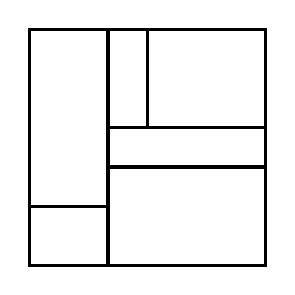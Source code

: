 \begin{tikzpicture}[very thick, scale=.5]
    \draw (0,3/2) rectangle (2,6);
    \draw (0,0) rectangle (2,3/2);
    \draw (2,7/2) rectangle (3,6);
    \draw (3,7/2) rectangle (6,6);
    \draw (2,5/2) rectangle (6,7/2);
    \draw (2,0) rectangle (6,5/2);
\end{tikzpicture}
